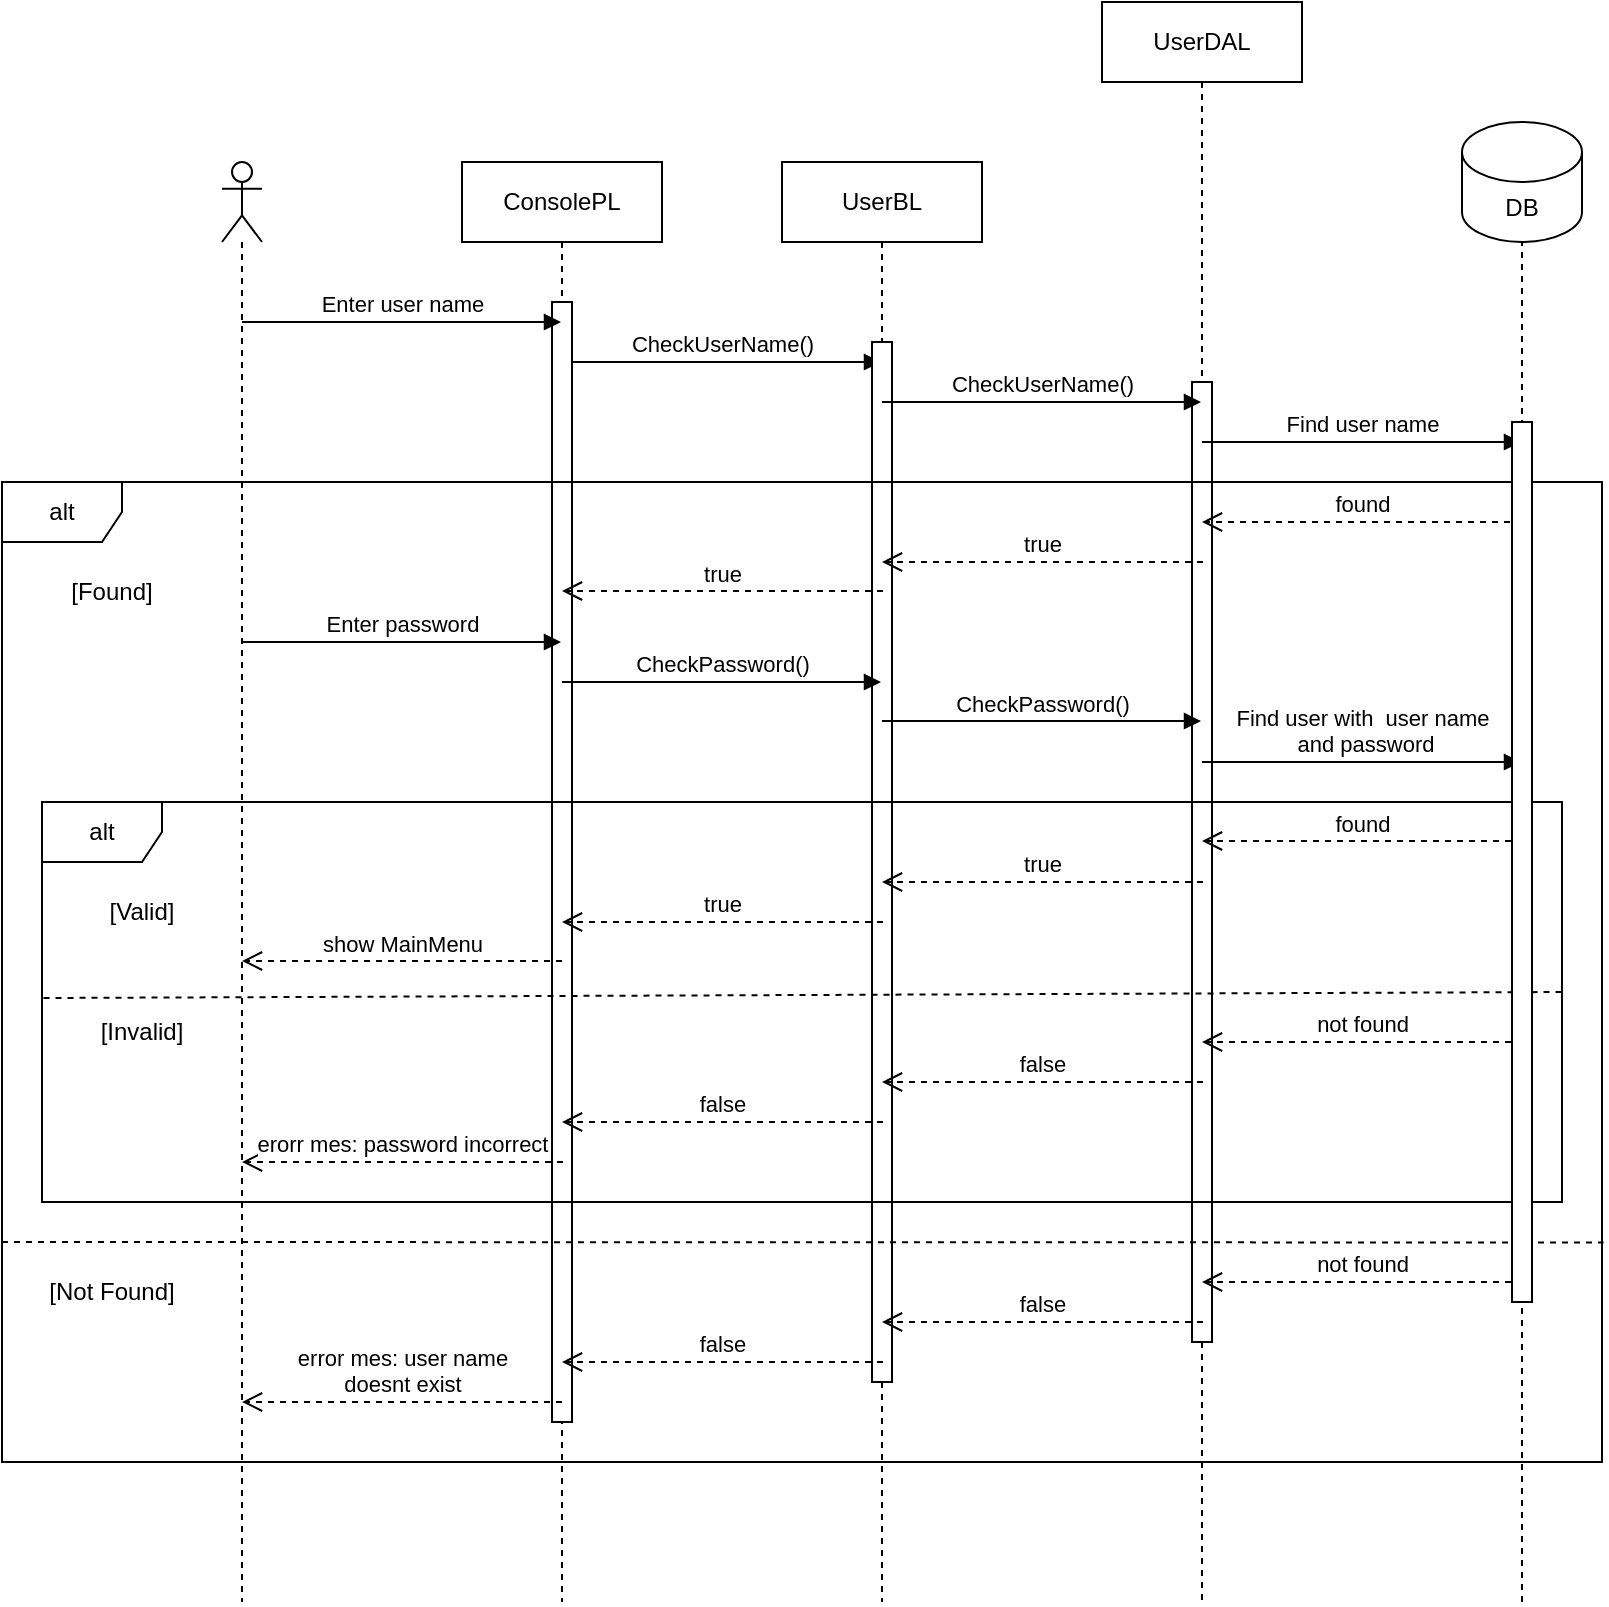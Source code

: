 <mxfile version="20.3.0" type="device"><diagram id="i-DrNS4-oZ5Eq2Zg3a8Y" name="Page-1"><mxGraphModel dx="1301" dy="639" grid="1" gridSize="10" guides="1" tooltips="1" connect="1" arrows="1" fold="1" page="1" pageScale="1" pageWidth="850" pageHeight="1100" math="0" shadow="0"><root><mxCell id="0"/><mxCell id="1" parent="0"/><mxCell id="4tmWPL-L2orEL-9TRieb-3" value="" style="shape=umlLifeline;participant=umlActor;perimeter=lifelinePerimeter;whiteSpace=wrap;html=1;container=1;collapsible=0;recursiveResize=0;verticalAlign=top;spacingTop=36;outlineConnect=0;" vertex="1" parent="1"><mxGeometry x="110" y="120" width="20" height="720" as="geometry"/></mxCell><mxCell id="4tmWPL-L2orEL-9TRieb-4" value="UserBL" style="shape=umlLifeline;perimeter=lifelinePerimeter;whiteSpace=wrap;html=1;container=1;collapsible=0;recursiveResize=0;outlineConnect=0;" vertex="1" parent="1"><mxGeometry x="390" y="120" width="100" height="720" as="geometry"/></mxCell><mxCell id="4tmWPL-L2orEL-9TRieb-13" value="CheckUserName()" style="html=1;verticalAlign=bottom;endArrow=block;rounded=0;" edge="1" parent="4tmWPL-L2orEL-9TRieb-4"><mxGeometry width="80" relative="1" as="geometry"><mxPoint x="-110" y="100" as="sourcePoint"/><mxPoint x="49.5" y="100" as="targetPoint"/></mxGeometry></mxCell><mxCell id="4tmWPL-L2orEL-9TRieb-54" value="" style="html=1;points=[];perimeter=orthogonalPerimeter;" vertex="1" parent="4tmWPL-L2orEL-9TRieb-4"><mxGeometry x="45" y="90" width="10" height="520" as="geometry"/></mxCell><mxCell id="4tmWPL-L2orEL-9TRieb-5" value="UserDAL" style="shape=umlLifeline;perimeter=lifelinePerimeter;whiteSpace=wrap;html=1;container=1;collapsible=0;recursiveResize=0;outlineConnect=0;" vertex="1" parent="1"><mxGeometry x="550" y="40" width="100" height="800" as="geometry"/></mxCell><mxCell id="4tmWPL-L2orEL-9TRieb-53" value="" style="html=1;points=[];perimeter=orthogonalPerimeter;" vertex="1" parent="4tmWPL-L2orEL-9TRieb-5"><mxGeometry x="45" y="190" width="10" height="480" as="geometry"/></mxCell><mxCell id="4tmWPL-L2orEL-9TRieb-6" value="ConsolePL" style="shape=umlLifeline;perimeter=lifelinePerimeter;whiteSpace=wrap;html=1;container=1;collapsible=0;recursiveResize=0;outlineConnect=0;" vertex="1" parent="1"><mxGeometry x="230" y="120" width="100" height="720" as="geometry"/></mxCell><mxCell id="4tmWPL-L2orEL-9TRieb-51" value="" style="html=1;points=[];perimeter=orthogonalPerimeter;" vertex="1" parent="4tmWPL-L2orEL-9TRieb-6"><mxGeometry x="45" y="70" width="10" height="560" as="geometry"/></mxCell><mxCell id="4tmWPL-L2orEL-9TRieb-8" value="DB" style="shape=cylinder3;whiteSpace=wrap;html=1;boundedLbl=1;backgroundOutline=1;size=15;" vertex="1" parent="1"><mxGeometry x="730" y="100" width="60" height="60" as="geometry"/></mxCell><mxCell id="4tmWPL-L2orEL-9TRieb-9" value="" style="endArrow=none;dashed=1;html=1;rounded=0;entryX=0.5;entryY=1;entryDx=0;entryDy=0;entryPerimeter=0;" edge="1" parent="1" target="4tmWPL-L2orEL-9TRieb-8"><mxGeometry width="50" height="50" relative="1" as="geometry"><mxPoint x="760" y="840" as="sourcePoint"/><mxPoint x="470" y="290" as="targetPoint"/></mxGeometry></mxCell><mxCell id="4tmWPL-L2orEL-9TRieb-10" value="Enter user name" style="html=1;verticalAlign=bottom;endArrow=block;rounded=0;" edge="1" parent="1" target="4tmWPL-L2orEL-9TRieb-6"><mxGeometry width="80" relative="1" as="geometry"><mxPoint x="120" y="200" as="sourcePoint"/><mxPoint x="200" y="200" as="targetPoint"/></mxGeometry></mxCell><mxCell id="4tmWPL-L2orEL-9TRieb-11" value="Find user name" style="html=1;verticalAlign=bottom;endArrow=block;rounded=0;" edge="1" parent="1"><mxGeometry width="80" relative="1" as="geometry"><mxPoint x="600" y="260" as="sourcePoint"/><mxPoint x="759.5" y="260" as="targetPoint"/></mxGeometry></mxCell><mxCell id="4tmWPL-L2orEL-9TRieb-12" value="CheckUserName()" style="html=1;verticalAlign=bottom;endArrow=block;rounded=0;" edge="1" parent="1"><mxGeometry width="80" relative="1" as="geometry"><mxPoint x="440" y="240" as="sourcePoint"/><mxPoint x="599.5" y="240" as="targetPoint"/></mxGeometry></mxCell><mxCell id="4tmWPL-L2orEL-9TRieb-14" value="alt" style="shape=umlFrame;whiteSpace=wrap;html=1;" vertex="1" parent="1"><mxGeometry y="280" width="800" height="490" as="geometry"/></mxCell><mxCell id="4tmWPL-L2orEL-9TRieb-17" value="[Found]" style="text;html=1;strokeColor=none;fillColor=none;align=center;verticalAlign=middle;whiteSpace=wrap;rounded=0;" vertex="1" parent="1"><mxGeometry y="320" width="110" height="30" as="geometry"/></mxCell><mxCell id="4tmWPL-L2orEL-9TRieb-20" value="found" style="html=1;verticalAlign=bottom;endArrow=open;dashed=1;endSize=8;rounded=0;" edge="1" parent="1" target="4tmWPL-L2orEL-9TRieb-5"><mxGeometry relative="1" as="geometry"><mxPoint x="760" y="300" as="sourcePoint"/><mxPoint x="620" y="300" as="targetPoint"/></mxGeometry></mxCell><mxCell id="4tmWPL-L2orEL-9TRieb-22" value="true" style="html=1;verticalAlign=bottom;endArrow=open;dashed=1;endSize=8;rounded=0;" edge="1" parent="1"><mxGeometry relative="1" as="geometry"><mxPoint x="440.5" y="334.5" as="sourcePoint"/><mxPoint x="280" y="334.5" as="targetPoint"/></mxGeometry></mxCell><mxCell id="4tmWPL-L2orEL-9TRieb-23" value="true" style="html=1;verticalAlign=bottom;endArrow=open;dashed=1;endSize=8;rounded=0;" edge="1" parent="1"><mxGeometry relative="1" as="geometry"><mxPoint x="600.5" y="320" as="sourcePoint"/><mxPoint x="440" y="320" as="targetPoint"/></mxGeometry></mxCell><mxCell id="4tmWPL-L2orEL-9TRieb-25" value="" style="endArrow=none;dashed=1;html=1;rounded=0;entryX=1.001;entryY=0.776;entryDx=0;entryDy=0;entryPerimeter=0;" edge="1" parent="1" target="4tmWPL-L2orEL-9TRieb-14"><mxGeometry width="50" height="50" relative="1" as="geometry"><mxPoint y="660" as="sourcePoint"/><mxPoint x="800" y="590" as="targetPoint"/></mxGeometry></mxCell><mxCell id="4tmWPL-L2orEL-9TRieb-26" value="[Not Found]" style="text;html=1;strokeColor=none;fillColor=none;align=center;verticalAlign=middle;whiteSpace=wrap;rounded=0;" vertex="1" parent="1"><mxGeometry y="670" width="110" height="30" as="geometry"/></mxCell><mxCell id="4tmWPL-L2orEL-9TRieb-28" value="Enter password" style="html=1;verticalAlign=bottom;endArrow=block;rounded=0;" edge="1" parent="1"><mxGeometry width="80" relative="1" as="geometry"><mxPoint x="120" y="360" as="sourcePoint"/><mxPoint x="279.5" y="360" as="targetPoint"/></mxGeometry></mxCell><mxCell id="4tmWPL-L2orEL-9TRieb-29" value="Find user with&amp;nbsp; user name&lt;br&gt;&amp;nbsp;and password" style="html=1;verticalAlign=bottom;endArrow=block;rounded=0;" edge="1" parent="1"><mxGeometry width="80" relative="1" as="geometry"><mxPoint x="600" y="420" as="sourcePoint"/><mxPoint x="759.5" y="420" as="targetPoint"/></mxGeometry></mxCell><mxCell id="4tmWPL-L2orEL-9TRieb-30" value="CheckPassword()" style="html=1;verticalAlign=bottom;endArrow=block;rounded=0;" edge="1" parent="1"><mxGeometry width="80" relative="1" as="geometry"><mxPoint x="440" y="399.5" as="sourcePoint"/><mxPoint x="599.5" y="399.5" as="targetPoint"/></mxGeometry></mxCell><mxCell id="4tmWPL-L2orEL-9TRieb-31" value="CheckPassword()" style="html=1;verticalAlign=bottom;endArrow=block;rounded=0;" edge="1" parent="1"><mxGeometry width="80" relative="1" as="geometry"><mxPoint x="280" y="380" as="sourcePoint"/><mxPoint x="439.5" y="380" as="targetPoint"/></mxGeometry></mxCell><mxCell id="4tmWPL-L2orEL-9TRieb-32" value="alt" style="shape=umlFrame;whiteSpace=wrap;html=1;" vertex="1" parent="1"><mxGeometry x="20" y="440" width="760" height="200" as="geometry"/></mxCell><mxCell id="4tmWPL-L2orEL-9TRieb-33" value="[Valid]" style="text;html=1;strokeColor=none;fillColor=none;align=center;verticalAlign=middle;whiteSpace=wrap;rounded=0;" vertex="1" parent="1"><mxGeometry x="20" y="480" width="100" height="30" as="geometry"/></mxCell><mxCell id="4tmWPL-L2orEL-9TRieb-34" value="" style="endArrow=none;dashed=1;html=1;rounded=0;exitX=0.001;exitY=0.49;exitDx=0;exitDy=0;exitPerimeter=0;entryX=1.003;entryY=0.475;entryDx=0;entryDy=0;entryPerimeter=0;" edge="1" parent="1" source="4tmWPL-L2orEL-9TRieb-32" target="4tmWPL-L2orEL-9TRieb-32"><mxGeometry width="50" height="50" relative="1" as="geometry"><mxPoint x="10" y="600" as="sourcePoint"/><mxPoint x="810" y="600" as="targetPoint"/></mxGeometry></mxCell><mxCell id="4tmWPL-L2orEL-9TRieb-35" value="[Invalid]" style="text;html=1;strokeColor=none;fillColor=none;align=center;verticalAlign=middle;whiteSpace=wrap;rounded=0;" vertex="1" parent="1"><mxGeometry x="20" y="540" width="100" height="30" as="geometry"/></mxCell><mxCell id="4tmWPL-L2orEL-9TRieb-36" value="found" style="html=1;verticalAlign=bottom;endArrow=open;dashed=1;endSize=8;rounded=0;" edge="1" parent="1"><mxGeometry relative="1" as="geometry"><mxPoint x="760.5" y="459.5" as="sourcePoint"/><mxPoint x="600" y="459.5" as="targetPoint"/></mxGeometry></mxCell><mxCell id="4tmWPL-L2orEL-9TRieb-37" value="true" style="html=1;verticalAlign=bottom;endArrow=open;dashed=1;endSize=8;rounded=0;" edge="1" parent="1"><mxGeometry relative="1" as="geometry"><mxPoint x="440.5" y="500" as="sourcePoint"/><mxPoint x="280" y="500" as="targetPoint"/></mxGeometry></mxCell><mxCell id="4tmWPL-L2orEL-9TRieb-38" value="true" style="html=1;verticalAlign=bottom;endArrow=open;dashed=1;endSize=8;rounded=0;" edge="1" parent="1"><mxGeometry relative="1" as="geometry"><mxPoint x="600.5" y="480" as="sourcePoint"/><mxPoint x="440" y="480" as="targetPoint"/></mxGeometry></mxCell><mxCell id="4tmWPL-L2orEL-9TRieb-39" value="show MainMenu" style="html=1;verticalAlign=bottom;endArrow=open;dashed=1;endSize=8;rounded=0;" edge="1" parent="1"><mxGeometry relative="1" as="geometry"><mxPoint x="280" y="519.5" as="sourcePoint"/><mxPoint x="120" y="519.5" as="targetPoint"/><Array as="points"/></mxGeometry></mxCell><mxCell id="4tmWPL-L2orEL-9TRieb-40" value="erorr mes: password incorrect" style="html=1;verticalAlign=bottom;endArrow=open;dashed=1;endSize=8;rounded=0;" edge="1" parent="1"><mxGeometry relative="1" as="geometry"><mxPoint x="280.5" y="620" as="sourcePoint"/><mxPoint x="120" y="620" as="targetPoint"/></mxGeometry></mxCell><mxCell id="4tmWPL-L2orEL-9TRieb-41" value="false" style="html=1;verticalAlign=bottom;endArrow=open;dashed=1;endSize=8;rounded=0;" edge="1" parent="1"><mxGeometry relative="1" as="geometry"><mxPoint x="440.5" y="600" as="sourcePoint"/><mxPoint x="280" y="600" as="targetPoint"/></mxGeometry></mxCell><mxCell id="4tmWPL-L2orEL-9TRieb-42" value="false" style="html=1;verticalAlign=bottom;endArrow=open;dashed=1;endSize=8;rounded=0;" edge="1" parent="1"><mxGeometry relative="1" as="geometry"><mxPoint x="600.5" y="580" as="sourcePoint"/><mxPoint x="440" y="580" as="targetPoint"/></mxGeometry></mxCell><mxCell id="4tmWPL-L2orEL-9TRieb-43" value="not found" style="html=1;verticalAlign=bottom;endArrow=open;dashed=1;endSize=8;rounded=0;" edge="1" parent="1"><mxGeometry relative="1" as="geometry"><mxPoint x="760.5" y="560" as="sourcePoint"/><mxPoint x="600" y="560" as="targetPoint"/></mxGeometry></mxCell><mxCell id="4tmWPL-L2orEL-9TRieb-44" value="not found" style="html=1;verticalAlign=bottom;endArrow=open;dashed=1;endSize=8;rounded=0;" edge="1" parent="1"><mxGeometry relative="1" as="geometry"><mxPoint x="760.5" y="680" as="sourcePoint"/><mxPoint x="600" y="680" as="targetPoint"/></mxGeometry></mxCell><mxCell id="4tmWPL-L2orEL-9TRieb-45" value="error mes: user name &lt;br&gt;doesnt&amp;nbsp;exist" style="html=1;verticalAlign=bottom;endArrow=open;dashed=1;endSize=8;rounded=0;" edge="1" parent="1"><mxGeometry relative="1" as="geometry"><mxPoint x="280" y="740" as="sourcePoint"/><mxPoint x="120" y="740" as="targetPoint"/></mxGeometry></mxCell><mxCell id="4tmWPL-L2orEL-9TRieb-46" value="false" style="html=1;verticalAlign=bottom;endArrow=open;dashed=1;endSize=8;rounded=0;" edge="1" parent="1"><mxGeometry relative="1" as="geometry"><mxPoint x="440.5" y="720" as="sourcePoint"/><mxPoint x="280" y="720" as="targetPoint"/></mxGeometry></mxCell><mxCell id="4tmWPL-L2orEL-9TRieb-47" value="false" style="html=1;verticalAlign=bottom;endArrow=open;dashed=1;endSize=8;rounded=0;" edge="1" parent="1"><mxGeometry relative="1" as="geometry"><mxPoint x="600.5" y="700" as="sourcePoint"/><mxPoint x="440" y="700" as="targetPoint"/></mxGeometry></mxCell><mxCell id="4tmWPL-L2orEL-9TRieb-52" value="" style="html=1;points=[];perimeter=orthogonalPerimeter;" vertex="1" parent="1"><mxGeometry x="755" y="250" width="10" height="440" as="geometry"/></mxCell></root></mxGraphModel></diagram></mxfile>